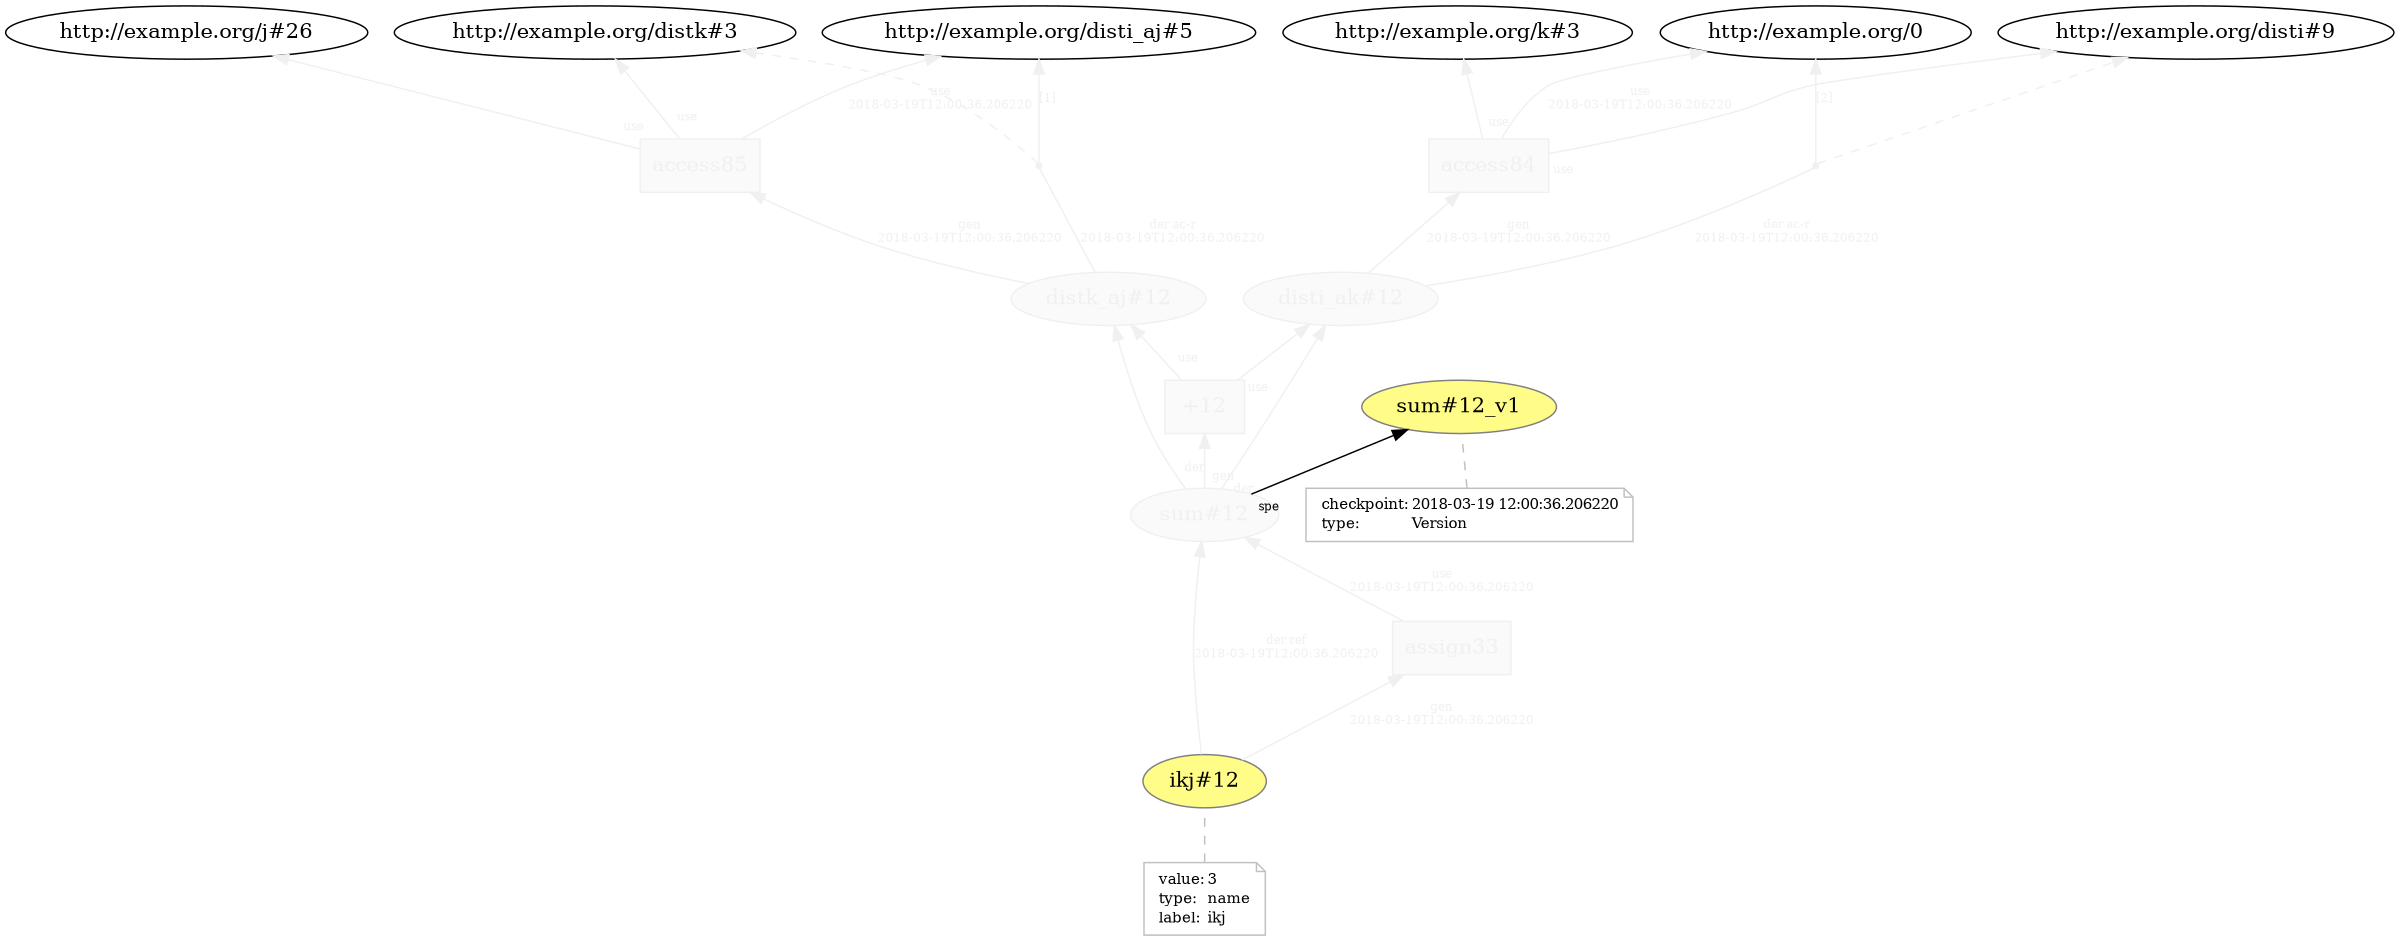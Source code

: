 digraph "PROV" { size="16,12"; rankdir="BT";
"http://example.org/disti_ak#12" [fillcolor="#FAFAFA",color="#F0F0F0",style="filled",fontcolor="#F0F0F0",label="disti_ak#12",URL="http://example.org/disti_ak#12"]
"http://example.org/access84" [fillcolor="#FAFAFA",color="#F0F0F0",shape="polygon",sides="4",style="filled",fontcolor="#F0F0F0",label="access84",URL="http://example.org/access84"]
"bn0" [shape="point",label="",fontcolor="#F0F0F0",color="#F0F0F0"]
"http://example.org/disti_ak#12" -> "bn0" [fontsize="8",distance="1.5",angle="60.0",rotation="20",label="der ac-r
2018-03-19T12:00:36.206220",arrowhead="none",fontcolor="#F0F0F0",color="#F0F0F0"]
"bn0" -> "http://example.org/disti#9" [style="dashed",fontcolor="#F0F0F0",color="#F0F0F0"]
"bn0" -> "http://example.org/0" [fontsize="8",distance="1.5",angle="60.0",rotation="20",label="[2]",fontcolor="#F0F0F0",color="#F0F0F0"]
"http://example.org/access84" -> "http://example.org/disti#9" [labelfontsize="8",labeldistance="1.5",labelangle="60.0",rotation="20",taillabel="use",fontcolor="#F0F0F0",color="#F0F0F0"]
"http://example.org/access84" -> "http://example.org/k#3" [labelfontsize="8",labeldistance="1.5",labelangle="60.0",rotation="20",taillabel="use",fontcolor="#F0F0F0",color="#F0F0F0"]
"http://example.org/distk_aj#12" [fillcolor="#FAFAFA",color="#F0F0F0",style="filled",fontcolor="#F0F0F0",label="distk_aj#12",URL="http://example.org/distk_aj#12"]
"http://example.org/access85" [fillcolor="#FAFAFA",color="#F0F0F0",shape="polygon",sides="4",style="filled",fontcolor="#F0F0F0",label="access85",URL="http://example.org/access85"]
"bn1" [shape="point",label="",fontcolor="#F0F0F0",color="#F0F0F0"]
"http://example.org/distk_aj#12" -> "bn1" [fontsize="8",distance="1.5",angle="60.0",rotation="20",label="der ac-r
2018-03-19T12:00:36.206220",arrowhead="none",fontcolor="#F0F0F0",color="#F0F0F0"]
"bn1" -> "http://example.org/distk#3" [style="dashed",fontcolor="#F0F0F0",color="#F0F0F0"]
"bn1" -> "http://example.org/disti_aj#5" [fontsize="8",distance="1.5",angle="60.0",rotation="20",label="[1]",fontcolor="#F0F0F0",color="#F0F0F0"]
"http://example.org/access85" -> "http://example.org/distk#3" [labelfontsize="8",labeldistance="1.5",labelangle="60.0",rotation="20",taillabel="use",fontcolor="#F0F0F0",color="#F0F0F0"]
"http://example.org/access85" -> "http://example.org/j#26" [labelfontsize="8",labeldistance="1.5",labelangle="60.0",rotation="20",taillabel="use",fontcolor="#F0F0F0",color="#F0F0F0"]
"http://example.org/sum#12" [fillcolor="#FAFAFA",color="#F0F0F0",style="filled",fontcolor="#F0F0F0",label="sum#12",URL="http://example.org/sum#12"]
"http://example.org/sum#12_v1" [fillcolor="#FFFC87",color="#808080",style="filled",label="sum#12_v1",URL="http://example.org/sum#12_v1"]
"-attrs0" [color="gray",shape="note",fontsize="10",fontcolor="black",label=<<TABLE cellpadding="0" border="0">
	<TR>
	    <TD align="left">checkpoint:</TD>
	    <TD align="left">2018-03-19 12:00:36.206220</TD>
	</TR>
	<TR>
	    <TD align="left">type:</TD>
	    <TD align="left">Version</TD>
	</TR>
</TABLE>>]
"-attrs0" -> "http://example.org/sum#12_v1" [color="gray",style="dashed",arrowhead="none"]
"http://example.org/sum#12" -> "http://example.org/sum#12_v1" [labelfontsize="8",labeldistance="1.5",labelangle="60.0",rotation="20",taillabel="spe"]
"http://example.org/+12" [fillcolor="#FAFAFA",color="#F0F0F0",shape="polygon",sides="4",style="filled",fontcolor="#F0F0F0",label="+12",URL="http://example.org/+12"]
"http://example.org/sum#12" -> "http://example.org/disti_ak#12" [labelfontsize="8",labeldistance="1.5",labelangle="60.0",rotation="20",taillabel="der",fontcolor="#F0F0F0",color="#F0F0F0"]
"http://example.org/sum#12" -> "http://example.org/distk_aj#12" [labelfontsize="8",labeldistance="1.5",labelangle="60.0",rotation="20",taillabel="der",fontcolor="#F0F0F0",color="#F0F0F0"]
"http://example.org/ikj#12" [fillcolor="#FFFC87",color="#808080",style="filled",label="ikj#12",URL="http://example.org/ikj#12"]
"-attrs1" [color="gray",shape="note",fontsize="10",fontcolor="black",label=<<TABLE cellpadding="0" border="0">
	<TR>
	    <TD align="left">value:</TD>
	    <TD align="left">3</TD>
	</TR>
	<TR>
	    <TD align="left">type:</TD>
	    <TD align="left">name</TD>
	</TR>
	<TR>
	    <TD align="left">label:</TD>
	    <TD align="left">ikj</TD>
	</TR>
</TABLE>>]
"-attrs1" -> "http://example.org/ikj#12" [color="gray",style="dashed",arrowhead="none"]
"http://example.org/assign33" [fillcolor="#FAFAFA",color="#F0F0F0",shape="polygon",sides="4",style="filled",fontcolor="#F0F0F0",label="assign33",URL="http://example.org/assign33"]
"http://example.org/ikj#12" -> "http://example.org/sum#12" [fontsize="8",distance="1.5",angle="60.0",rotation="20",label="der ref
2018-03-19T12:00:36.206220",fontcolor="#F0F0F0",color="#F0F0F0"]
"http://example.org/assign33" -> "http://example.org/sum#12" [fontsize="8",distance="1.5",angle="60.0",rotation="20",label="use
2018-03-19T12:00:36.206220",fontcolor="#F0F0F0",color="#F0F0F0"]
"http://example.org/access84" -> "http://example.org/0" [fontsize="8",distance="1.5",angle="60.0",rotation="20",label="use
2018-03-19T12:00:36.206220",fontcolor="#F0F0F0",color="#F0F0F0"]
"http://example.org/access85" -> "http://example.org/disti_aj#5" [fontsize="8",distance="1.5",angle="60.0",rotation="20",label="use
2018-03-19T12:00:36.206220",fontcolor="#F0F0F0",color="#F0F0F0"]
"http://example.org/+12" -> "http://example.org/distk_aj#12" [labelfontsize="8",labeldistance="1.5",labelangle="60.0",rotation="20",taillabel="use",fontcolor="#F0F0F0",color="#F0F0F0"]
"http://example.org/+12" -> "http://example.org/disti_ak#12" [labelfontsize="8",labeldistance="1.5",labelangle="60.0",rotation="20",taillabel="use",fontcolor="#F0F0F0",color="#F0F0F0"]
"http://example.org/ikj#12" -> "http://example.org/assign33" [fontsize="8",distance="1.5",angle="60.0",rotation="20",label="gen
2018-03-19T12:00:36.206220",fontcolor="#F0F0F0",color="#F0F0F0"]
"http://example.org/distk_aj#12" -> "http://example.org/access85" [fontsize="8",distance="1.5",angle="60.0",rotation="20",label="gen
2018-03-19T12:00:36.206220",fontcolor="#F0F0F0",color="#F0F0F0"]
"http://example.org/sum#12" -> "http://example.org/+12" [labelfontsize="8",labeldistance="1.5",labelangle="60.0",rotation="20",taillabel="gen",fontcolor="#F0F0F0",color="#F0F0F0"]
"http://example.org/disti_ak#12" -> "http://example.org/access84" [fontsize="8",distance="1.5",angle="60.0",rotation="20",label="gen
2018-03-19T12:00:36.206220",fontcolor="#F0F0F0",color="#F0F0F0"]
}